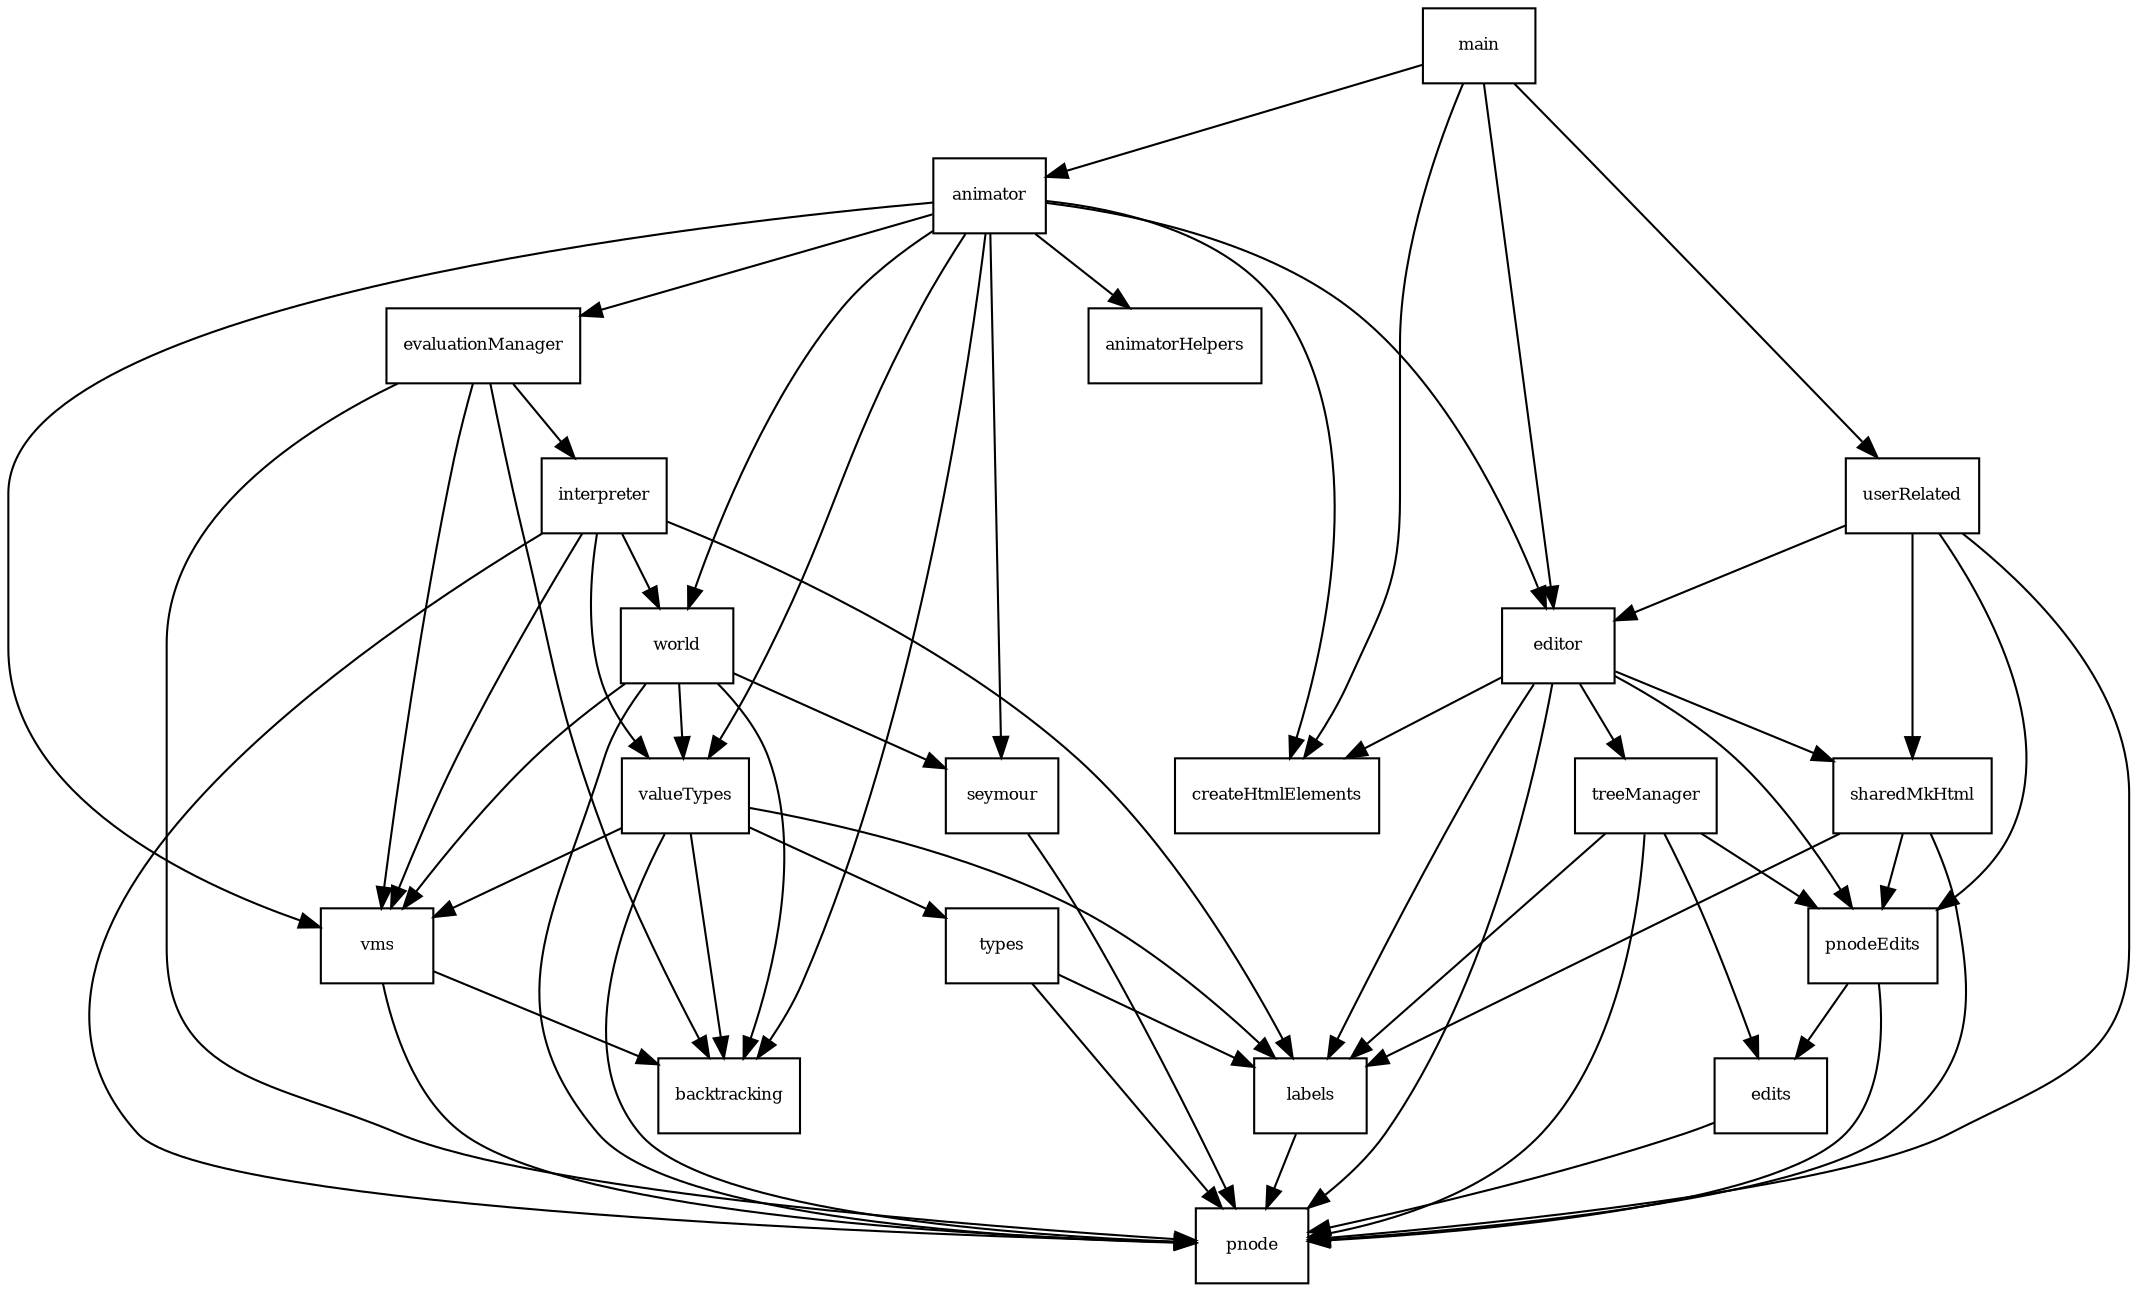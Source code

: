 digraph Depends {

   gsize="8,6"; ratio=fill;
   node[fontsize=8, shape=rectangle];


   animator -> animatorHelpers ;
   animator -> backtracking ;
   animator -> createHtmlElements ;
   animator -> editor ;
   animator -> evaluationManager ;
   animator -> seymour ;
   animator -> valueTypes ;
   animator -> vms ;
   animator -> world ;

   editor -> createHtmlElements ;
   editor -> labels ;
   editor -> pnode ;
   editor -> pnodeEdits ;
   editor -> sharedMkHtml ;
   editor -> treeManager ;

   edits -> pnode ;

   evaluationManager -> backtracking ;
   evaluationManager -> interpreter ;
   evaluationManager -> pnode ;
   evaluationManager -> vms ;

   interpreter -> labels ;
   interpreter -> pnode ;
   interpreter -> valueTypes ;
   interpreter -> vms ;
   interpreter -> world ;

   labels -> pnode ;

   main -> createHtmlElements ;
   main -> animator ;
   main -> editor ;
   main -> userRelated ;

   pnodeEdits -> edits ;
   pnodeEdits -> pnode ;

   seymour -> pnode ;

   sharedMkHtml -> labels ;
   sharedMkHtml -> pnode ;
   sharedMkHtml -> pnodeEdits ;

   treeManager -> edits ;
   treeManager -> labels ;
   treeManager -> pnode ;
   treeManager -> pnodeEdits ;

   userRelated -> editor ;
   userRelated -> pnodeEdits ;
   userRelated -> pnode ;
   userRelated -> sharedMkHtml ;
   
   valueTypes -> backtracking ;
   valueTypes -> labels ;
   valueTypes -> pnode ;
   valueTypes -> vms ;
   valueTypes -> types ;
   
   types -> pnode ;
   types -> labels ;

   
   vms -> backtracking
   vms -> pnode ;

   world -> backtracking ;
   world -> pnode ;
   world -> seymour ;
   world -> valueTypes ;
   world -> vms ;
}
